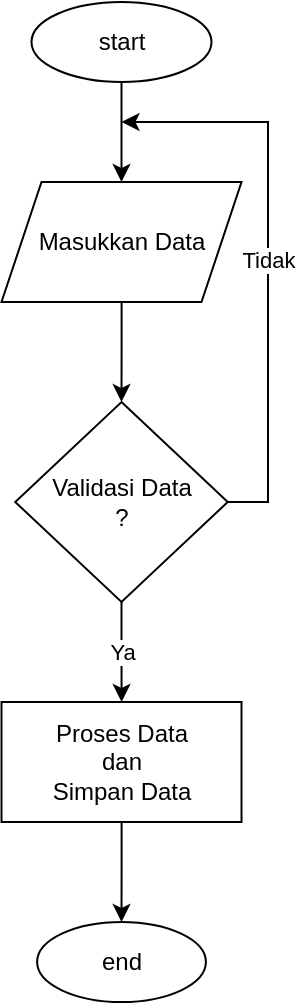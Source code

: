 <mxfile version="21.6.1" type="device">
  <diagram name="Page-1" id="zyxiw9FbqKM8YMbMxmFc">
    <mxGraphModel dx="1098" dy="828" grid="1" gridSize="10" guides="1" tooltips="1" connect="1" arrows="1" fold="1" page="1" pageScale="1" pageWidth="850" pageHeight="1100" math="0" shadow="0">
      <root>
        <mxCell id="0" />
        <mxCell id="1" parent="0" />
        <mxCell id="Vp7MOqGNCMfIOp8xSx-s-26" style="edgeStyle=orthogonalEdgeStyle;rounded=0;orthogonalLoop=1;jettySize=auto;html=1;" edge="1" parent="1" source="Vp7MOqGNCMfIOp8xSx-s-1" target="Vp7MOqGNCMfIOp8xSx-s-27">
          <mxGeometry relative="1" as="geometry">
            <mxPoint x="233.75" y="180" as="targetPoint" />
          </mxGeometry>
        </mxCell>
        <mxCell id="Vp7MOqGNCMfIOp8xSx-s-1" value="start" style="ellipse;whiteSpace=wrap;html=1;" vertex="1" parent="1">
          <mxGeometry x="188.75" y="100" width="90" height="40" as="geometry" />
        </mxCell>
        <mxCell id="Vp7MOqGNCMfIOp8xSx-s-31" style="edgeStyle=orthogonalEdgeStyle;rounded=0;orthogonalLoop=1;jettySize=auto;html=1;" edge="1" parent="1" source="Vp7MOqGNCMfIOp8xSx-s-27" target="Vp7MOqGNCMfIOp8xSx-s-32">
          <mxGeometry relative="1" as="geometry">
            <mxPoint x="233.75" y="300" as="targetPoint" />
          </mxGeometry>
        </mxCell>
        <mxCell id="Vp7MOqGNCMfIOp8xSx-s-27" value="Masukkan Data" style="shape=parallelogram;perimeter=parallelogramPerimeter;whiteSpace=wrap;html=1;fixedSize=1;" vertex="1" parent="1">
          <mxGeometry x="173.75" y="190" width="120" height="60" as="geometry" />
        </mxCell>
        <mxCell id="Vp7MOqGNCMfIOp8xSx-s-33" value="Ya" style="edgeStyle=orthogonalEdgeStyle;rounded=0;orthogonalLoop=1;jettySize=auto;html=1;" edge="1" parent="1" source="Vp7MOqGNCMfIOp8xSx-s-32" target="Vp7MOqGNCMfIOp8xSx-s-34">
          <mxGeometry relative="1" as="geometry">
            <mxPoint x="233.745" y="460" as="targetPoint" />
          </mxGeometry>
        </mxCell>
        <mxCell id="Vp7MOqGNCMfIOp8xSx-s-37" value="Tidak" style="edgeStyle=orthogonalEdgeStyle;rounded=0;orthogonalLoop=1;jettySize=auto;html=1;exitX=1;exitY=0.5;exitDx=0;exitDy=0;" edge="1" parent="1" source="Vp7MOqGNCMfIOp8xSx-s-32">
          <mxGeometry relative="1" as="geometry">
            <mxPoint x="233.745" y="160" as="targetPoint" />
            <Array as="points">
              <mxPoint x="307" y="350" />
              <mxPoint x="307" y="160" />
            </Array>
          </mxGeometry>
        </mxCell>
        <mxCell id="Vp7MOqGNCMfIOp8xSx-s-32" value="Validasi Data&lt;br&gt;?" style="rhombus;whiteSpace=wrap;html=1;" vertex="1" parent="1">
          <mxGeometry x="180.62" y="300" width="106.25" height="100" as="geometry" />
        </mxCell>
        <mxCell id="Vp7MOqGNCMfIOp8xSx-s-35" style="edgeStyle=orthogonalEdgeStyle;rounded=0;orthogonalLoop=1;jettySize=auto;html=1;" edge="1" parent="1" source="Vp7MOqGNCMfIOp8xSx-s-34" target="Vp7MOqGNCMfIOp8xSx-s-36">
          <mxGeometry relative="1" as="geometry">
            <mxPoint x="233.745" y="540" as="targetPoint" />
          </mxGeometry>
        </mxCell>
        <mxCell id="Vp7MOqGNCMfIOp8xSx-s-34" value="Proses Data&lt;br&gt;dan&lt;br&gt;Simpan Data" style="rounded=0;whiteSpace=wrap;html=1;" vertex="1" parent="1">
          <mxGeometry x="173.755" y="450" width="120" height="60" as="geometry" />
        </mxCell>
        <mxCell id="Vp7MOqGNCMfIOp8xSx-s-36" value="end" style="ellipse;whiteSpace=wrap;html=1;" vertex="1" parent="1">
          <mxGeometry x="191.56" y="560" width="84.39" height="40" as="geometry" />
        </mxCell>
      </root>
    </mxGraphModel>
  </diagram>
</mxfile>

